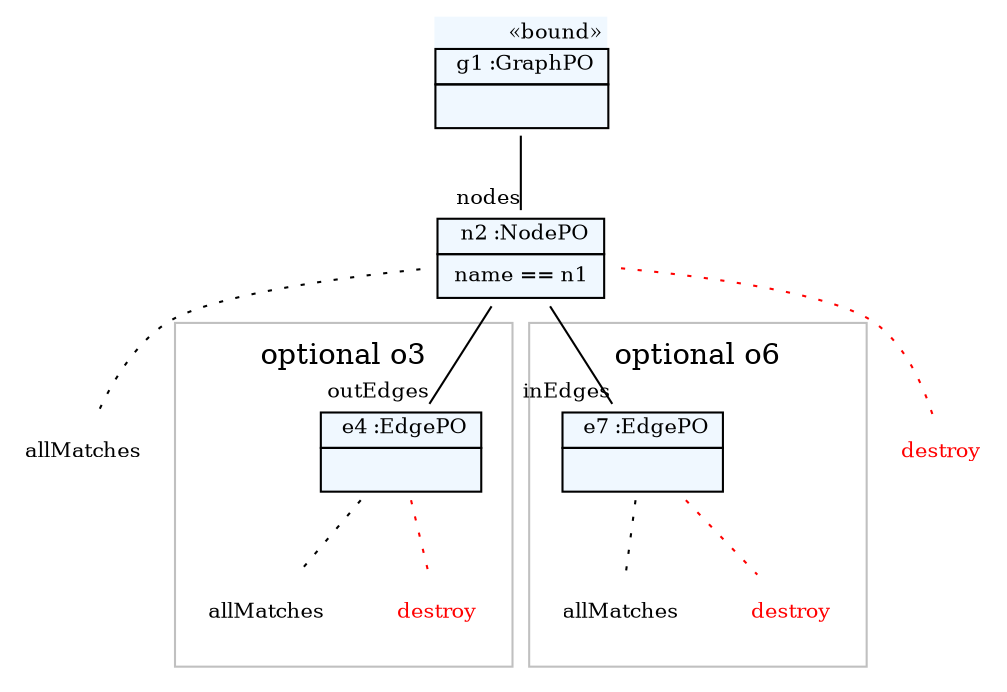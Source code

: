 graph ObjectDiagram {
   node [shape = none, fontsize = 10];
   edge [fontsize = 10];

g1 [label=<<table border='0' cellborder='1' cellspacing='0' color='black' bgcolor='aliceblue'> <tr> <td border='0' align='right'><font color='black'>&laquo;bound&raquo;</font></td></tr> <tr> <td align='center'> <font color='black'> g1 :GraphPO </font></td></tr> <tr> <td align='left'> <table border='0' cellborder='0' cellspacing='0' color='black'> <tr> <td>  </td></tr></table></td></tr></table>>];
n2 [label=<<table border='0' cellborder='1' cellspacing='0' color='black' bgcolor='aliceblue'>  <tr> <td align='center'> <font color='black'> n2 :NodePO </font></td></tr> <tr> <td align='left'> <table border='0' cellborder='0' cellspacing='0' color='black'> <tr><td><font color='black'> name == n1 </font></td></tr></table></td></tr></table>>];
allMatches_n2 [label=allMatches];
subgraph cluster_o3 
{
   label=<<table border='0' cellborder='0'><tr><td>optional o3</td></tr></table>>;
   color=grey;

e4 [label=<<table border='0' cellborder='1' cellspacing='0' color='black' bgcolor='aliceblue'>  <tr> <td align='center'> <font color='black'> e4 :EdgePO </font></td></tr> <tr> <td align='left'> <table border='0' cellborder='0' cellspacing='0' color='black'> <tr> <td>  </td></tr></table></td></tr></table>>];
allMatches_e4 [label=allMatches];
d5 [label="destroy" fontcolor="red"]
}

subgraph cluster_o6 
{
   label=<<table border='0' cellborder='0'><tr><td>optional o6</td></tr></table>>;
   color=grey;

e7 [label=<<table border='0' cellborder='1' cellspacing='0' color='black' bgcolor='aliceblue'>  <tr> <td align='center'> <font color='black'> e7 :EdgePO </font></td></tr> <tr> <td align='left'> <table border='0' cellborder='0' cellspacing='0' color='black'> <tr> <td>  </td></tr></table></td></tr></table>>];
allMatches_e7 [label=allMatches];
d8 [label="destroy" fontcolor="red"]
}

d9 [label="destroy" fontcolor="red"]

n2 -- allMatches_n2 [style="dotted"];
e4 -- allMatches_e4 [style="dotted"];
e4 -- d5 [style="dotted" color="red" fontcolor="red"];
e7 -- allMatches_e7 [style="dotted"];
e7 -- d8 [style="dotted" color="red" fontcolor="red"];
n2 -- d9 [style="dotted" color="red" fontcolor="red"];
g1 -- n2 [headlabel = "nodes" taillabel = "" color="black" fontcolor="black"];
n2 -- e4 [headlabel = "outEdges" taillabel = "" color="black" fontcolor="black"];
n2 -- e7 [headlabel = "inEdges" taillabel = "" color="black" fontcolor="black"];
}
